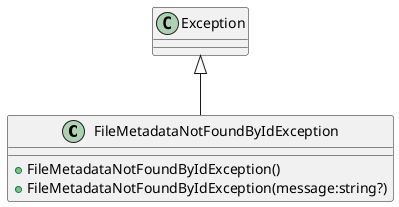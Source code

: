 @startuml
class FileMetadataNotFoundByIdException {
    + FileMetadataNotFoundByIdException()
    + FileMetadataNotFoundByIdException(message:string?)
}
Exception <|-- FileMetadataNotFoundByIdException
@enduml
